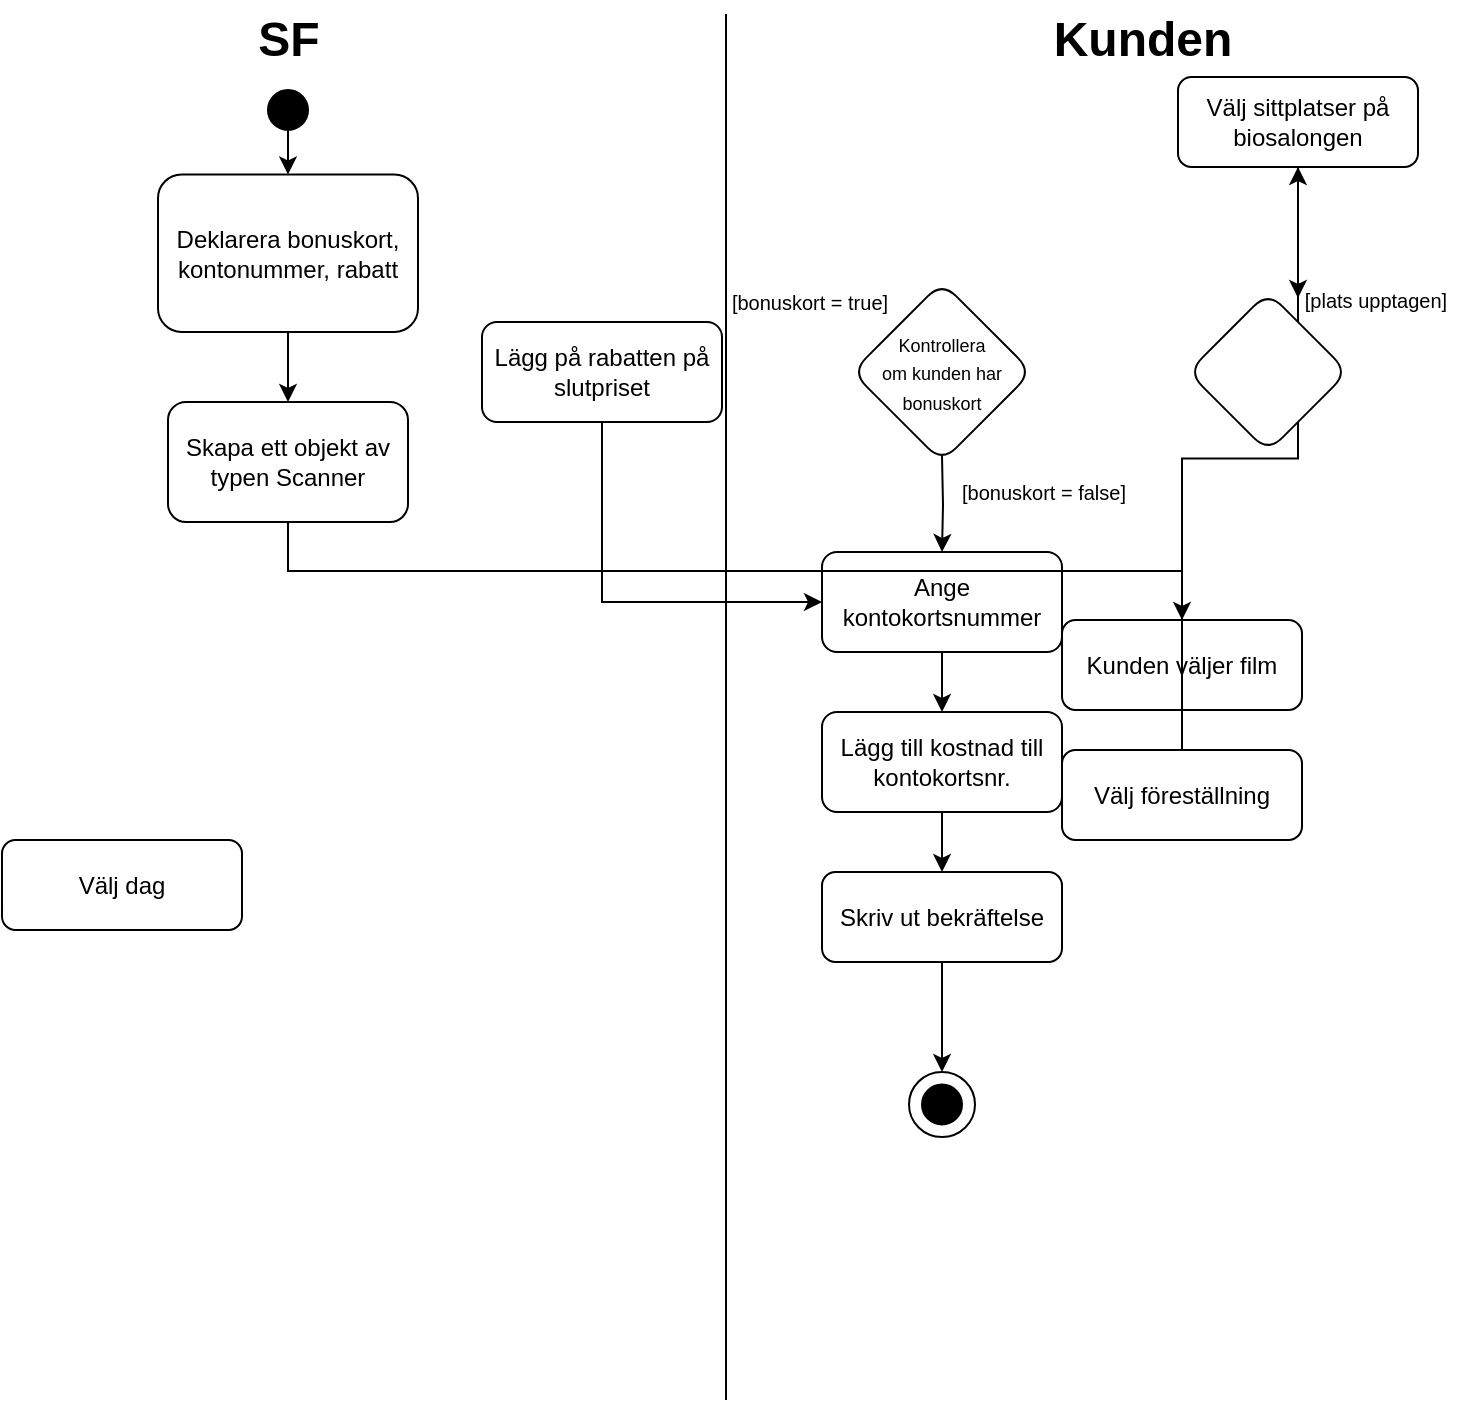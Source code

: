 <mxfile version="24.7.12">
  <diagram name="Sida-1" id="82awPTNViQVr0rAd1bzf">
    <mxGraphModel dx="1194" dy="647" grid="1" gridSize="10" guides="1" tooltips="1" connect="1" arrows="1" fold="1" page="1" pageScale="1" pageWidth="827" pageHeight="1169" math="0" shadow="0">
      <root>
        <mxCell id="0" />
        <mxCell id="1" parent="0" />
        <mxCell id="8NC1WQgO3h0OV6-Bim1F-6" value="" style="edgeStyle=orthogonalEdgeStyle;rounded=0;orthogonalLoop=1;jettySize=auto;html=1;" edge="1" parent="1" source="W77Re-WcuIGh2rQA4MoI-1" target="W77Re-WcuIGh2rQA4MoI-19">
          <mxGeometry relative="1" as="geometry" />
        </mxCell>
        <mxCell id="W77Re-WcuIGh2rQA4MoI-1" value="" style="ellipse;whiteSpace=wrap;html=1;aspect=fixed;fillColor=#000000;" parent="1" vertex="1">
          <mxGeometry x="185" y="65" width="20" height="20" as="geometry" />
        </mxCell>
        <mxCell id="W77Re-WcuIGh2rQA4MoI-2" value="Kunden väljer film" style="rounded=1;whiteSpace=wrap;html=1;fillColor=#FFFFFF;" parent="1" vertex="1">
          <mxGeometry x="582" y="330" width="120" height="45" as="geometry" />
        </mxCell>
        <mxCell id="W77Re-WcuIGh2rQA4MoI-5" value="Välj dag" style="whiteSpace=wrap;html=1;fillColor=#FFFFFF;rounded=1;" parent="1" vertex="1">
          <mxGeometry x="52" y="440" width="120" height="45" as="geometry" />
        </mxCell>
        <mxCell id="W77Re-WcuIGh2rQA4MoI-10" value="" style="edgeStyle=orthogonalEdgeStyle;rounded=0;orthogonalLoop=1;jettySize=auto;html=1;" parent="1" source="W77Re-WcuIGh2rQA4MoI-7" target="W77Re-WcuIGh2rQA4MoI-9" edge="1">
          <mxGeometry relative="1" as="geometry" />
        </mxCell>
        <mxCell id="W77Re-WcuIGh2rQA4MoI-7" value="Välj föreställning" style="whiteSpace=wrap;html=1;fillColor=#FFFFFF;rounded=1;" parent="1" vertex="1">
          <mxGeometry x="582" y="395" width="120" height="45" as="geometry" />
        </mxCell>
        <mxCell id="W77Re-WcuIGh2rQA4MoI-12" value="" style="edgeStyle=orthogonalEdgeStyle;rounded=0;orthogonalLoop=1;jettySize=auto;html=1;exitX=0.5;exitY=1;exitDx=0;exitDy=0;" parent="1" source="W77Re-WcuIGh2rQA4MoI-9" edge="1">
          <mxGeometry relative="1" as="geometry">
            <mxPoint x="700" y="106.5" as="sourcePoint" />
            <mxPoint x="700" y="169" as="targetPoint" />
          </mxGeometry>
        </mxCell>
        <mxCell id="W77Re-WcuIGh2rQA4MoI-9" value="Välj sittplatser på biosalongen" style="whiteSpace=wrap;html=1;fillColor=#FFFFFF;rounded=1;" parent="1" vertex="1">
          <mxGeometry x="640" y="58.5" width="120" height="45" as="geometry" />
        </mxCell>
        <mxCell id="W77Re-WcuIGh2rQA4MoI-11" value="" style="rhombus;whiteSpace=wrap;html=1;fillColor=#FFFFFF;rounded=1;" parent="1" vertex="1">
          <mxGeometry x="645" y="166" width="80" height="80" as="geometry" />
        </mxCell>
        <mxCell id="W77Re-WcuIGh2rQA4MoI-14" value="&lt;font style=&quot;font-size: 10px;&quot;&gt;[plats upptagen]&lt;/font&gt;" style="text;html=1;align=center;verticalAlign=middle;whiteSpace=wrap;rounded=0;" parent="1" vertex="1">
          <mxGeometry x="689" y="155" width="100" height="30" as="geometry" />
        </mxCell>
        <mxCell id="W77Re-WcuIGh2rQA4MoI-26" value="" style="edgeStyle=orthogonalEdgeStyle;rounded=0;orthogonalLoop=1;jettySize=auto;html=1;entryX=0.5;entryY=0;entryDx=0;entryDy=0;" parent="1" target="W77Re-WcuIGh2rQA4MoI-25" edge="1">
          <mxGeometry relative="1" as="geometry">
            <mxPoint x="522" y="248" as="sourcePoint" />
            <mxPoint x="522" y="293" as="targetPoint" />
          </mxGeometry>
        </mxCell>
        <mxCell id="W77Re-WcuIGh2rQA4MoI-17" value="&lt;font style=&quot;font-size: 9px;&quot;&gt;Kontrollera&lt;/font&gt;&lt;div&gt;&lt;font style=&quot;font-size: 9px;&quot;&gt;om kunden har bonuskort&lt;/font&gt;&lt;/div&gt;" style="rhombus;whiteSpace=wrap;html=1;fillColor=#FFFFFF;rounded=1;" parent="1" vertex="1">
          <mxGeometry x="477" y="161" width="90" height="90" as="geometry" />
        </mxCell>
        <mxCell id="8NC1WQgO3h0OV6-Bim1F-9" value="" style="edgeStyle=orthogonalEdgeStyle;rounded=0;orthogonalLoop=1;jettySize=auto;html=1;" edge="1" parent="1" source="W77Re-WcuIGh2rQA4MoI-19" target="W77Re-WcuIGh2rQA4MoI-39">
          <mxGeometry relative="1" as="geometry" />
        </mxCell>
        <mxCell id="W77Re-WcuIGh2rQA4MoI-19" value="Deklarera bonuskort, kontonummer, rabatt" style="rounded=1;whiteSpace=wrap;html=1;" parent="1" vertex="1">
          <mxGeometry x="130" y="107.25" width="130" height="78.75" as="geometry" />
        </mxCell>
        <mxCell id="W77Re-WcuIGh2rQA4MoI-31" style="edgeStyle=orthogonalEdgeStyle;rounded=0;orthogonalLoop=1;jettySize=auto;html=1;exitX=0.5;exitY=1;exitDx=0;exitDy=0;entryX=0;entryY=0.5;entryDx=0;entryDy=0;" parent="1" source="W77Re-WcuIGh2rQA4MoI-23" target="W77Re-WcuIGh2rQA4MoI-25" edge="1">
          <mxGeometry relative="1" as="geometry" />
        </mxCell>
        <mxCell id="W77Re-WcuIGh2rQA4MoI-23" value="Lägg på rabatten på slutpriset" style="whiteSpace=wrap;html=1;fillColor=#FFFFFF;rounded=1;" parent="1" vertex="1">
          <mxGeometry x="292" y="181" width="120" height="50" as="geometry" />
        </mxCell>
        <mxCell id="W77Re-WcuIGh2rQA4MoI-28" value="" style="edgeStyle=orthogonalEdgeStyle;rounded=0;orthogonalLoop=1;jettySize=auto;html=1;" parent="1" source="W77Re-WcuIGh2rQA4MoI-25" target="W77Re-WcuIGh2rQA4MoI-27" edge="1">
          <mxGeometry relative="1" as="geometry" />
        </mxCell>
        <mxCell id="W77Re-WcuIGh2rQA4MoI-25" value="Ange kontokortsnummer" style="whiteSpace=wrap;html=1;fillColor=#FFFFFF;rounded=1;" parent="1" vertex="1">
          <mxGeometry x="462" y="296" width="120" height="50" as="geometry" />
        </mxCell>
        <mxCell id="W77Re-WcuIGh2rQA4MoI-30" value="" style="edgeStyle=orthogonalEdgeStyle;rounded=0;orthogonalLoop=1;jettySize=auto;html=1;" parent="1" source="W77Re-WcuIGh2rQA4MoI-27" target="W77Re-WcuIGh2rQA4MoI-29" edge="1">
          <mxGeometry relative="1" as="geometry" />
        </mxCell>
        <mxCell id="W77Re-WcuIGh2rQA4MoI-27" value="Lägg till kostnad till kontokortsnr." style="whiteSpace=wrap;html=1;fillColor=#FFFFFF;rounded=1;" parent="1" vertex="1">
          <mxGeometry x="462" y="376" width="120" height="50" as="geometry" />
        </mxCell>
        <mxCell id="W77Re-WcuIGh2rQA4MoI-35" value="" style="edgeStyle=orthogonalEdgeStyle;rounded=0;orthogonalLoop=1;jettySize=auto;html=1;" parent="1" source="W77Re-WcuIGh2rQA4MoI-29" target="W77Re-WcuIGh2rQA4MoI-34" edge="1">
          <mxGeometry relative="1" as="geometry" />
        </mxCell>
        <mxCell id="W77Re-WcuIGh2rQA4MoI-29" value="Skriv ut bekräftelse" style="whiteSpace=wrap;html=1;fillColor=#FFFFFF;rounded=1;" parent="1" vertex="1">
          <mxGeometry x="462" y="456" width="120" height="45" as="geometry" />
        </mxCell>
        <mxCell id="W77Re-WcuIGh2rQA4MoI-32" value="&lt;font style=&quot;font-size: 10px;&quot;&gt;[bonuskort = true]&lt;/font&gt;" style="text;html=1;align=center;verticalAlign=middle;whiteSpace=wrap;rounded=0;" parent="1" vertex="1">
          <mxGeometry x="401" y="156" width="110" height="30" as="geometry" />
        </mxCell>
        <mxCell id="W77Re-WcuIGh2rQA4MoI-33" value="&lt;font style=&quot;font-size: 10px;&quot;&gt;[bonuskort = false]&lt;/font&gt;" style="text;html=1;align=center;verticalAlign=middle;whiteSpace=wrap;rounded=0;" parent="1" vertex="1">
          <mxGeometry x="518" y="251" width="110" height="30" as="geometry" />
        </mxCell>
        <mxCell id="W77Re-WcuIGh2rQA4MoI-34" value="" style="ellipse;whiteSpace=wrap;html=1;fillColor=#FFFFFF;rounded=1;" parent="1" vertex="1">
          <mxGeometry x="505.5" y="556" width="33" height="32.5" as="geometry" />
        </mxCell>
        <mxCell id="W77Re-WcuIGh2rQA4MoI-38" value="" style="ellipse;whiteSpace=wrap;html=1;aspect=fixed;fillColor=#000000;" parent="1" vertex="1">
          <mxGeometry x="512" y="562.25" width="20" height="20" as="geometry" />
        </mxCell>
        <mxCell id="8NC1WQgO3h0OV6-Bim1F-10" style="edgeStyle=orthogonalEdgeStyle;rounded=0;orthogonalLoop=1;jettySize=auto;html=1;exitX=0.5;exitY=1;exitDx=0;exitDy=0;entryX=0.5;entryY=0;entryDx=0;entryDy=0;" edge="1" parent="1" source="W77Re-WcuIGh2rQA4MoI-39" target="W77Re-WcuIGh2rQA4MoI-2">
          <mxGeometry relative="1" as="geometry" />
        </mxCell>
        <mxCell id="W77Re-WcuIGh2rQA4MoI-39" value="Skapa ett objekt av typen Scanner" style="whiteSpace=wrap;html=1;rounded=1;" parent="1" vertex="1">
          <mxGeometry x="135" y="220.995" width="120" height="60" as="geometry" />
        </mxCell>
        <mxCell id="8NC1WQgO3h0OV6-Bim1F-1" value="" style="endArrow=none;html=1;rounded=0;" edge="1" parent="1">
          <mxGeometry width="50" height="50" relative="1" as="geometry">
            <mxPoint x="414" y="720" as="sourcePoint" />
            <mxPoint x="414" y="27" as="targetPoint" />
          </mxGeometry>
        </mxCell>
        <mxCell id="8NC1WQgO3h0OV6-Bim1F-2" value="&lt;font style=&quot;font-size: 24px;&quot;&gt;SF&lt;/font&gt;" style="text;html=1;align=center;verticalAlign=middle;resizable=0;points=[];autosize=1;strokeColor=none;fillColor=none;fontStyle=1" vertex="1" parent="1">
          <mxGeometry x="170" y="20" width="50" height="40" as="geometry" />
        </mxCell>
        <mxCell id="8NC1WQgO3h0OV6-Bim1F-3" value="&lt;font style=&quot;font-size: 24px;&quot;&gt;&lt;b&gt;Kunden&lt;/b&gt;&lt;/font&gt;" style="text;html=1;align=center;verticalAlign=middle;resizable=0;points=[];autosize=1;strokeColor=none;fillColor=none;" vertex="1" parent="1">
          <mxGeometry x="567" y="20" width="110" height="40" as="geometry" />
        </mxCell>
      </root>
    </mxGraphModel>
  </diagram>
</mxfile>
